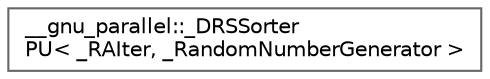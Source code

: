 digraph "Graphical Class Hierarchy"
{
 // LATEX_PDF_SIZE
  bgcolor="transparent";
  edge [fontname=Helvetica,fontsize=10,labelfontname=Helvetica,labelfontsize=10];
  node [fontname=Helvetica,fontsize=10,shape=box,height=0.2,width=0.4];
  rankdir="LR";
  Node0 [id="Node000000",label="__gnu_parallel::_DRSSorter\lPU\< _RAIter, _RandomNumberGenerator \>",height=0.2,width=0.4,color="grey40", fillcolor="white", style="filled",URL="$struct____gnu__parallel_1_1___d_r_s_sorter_p_u.html",tooltip="Local data for a thread participating in __gnu_parallel::__parallel_random_shuffle()."];
}
